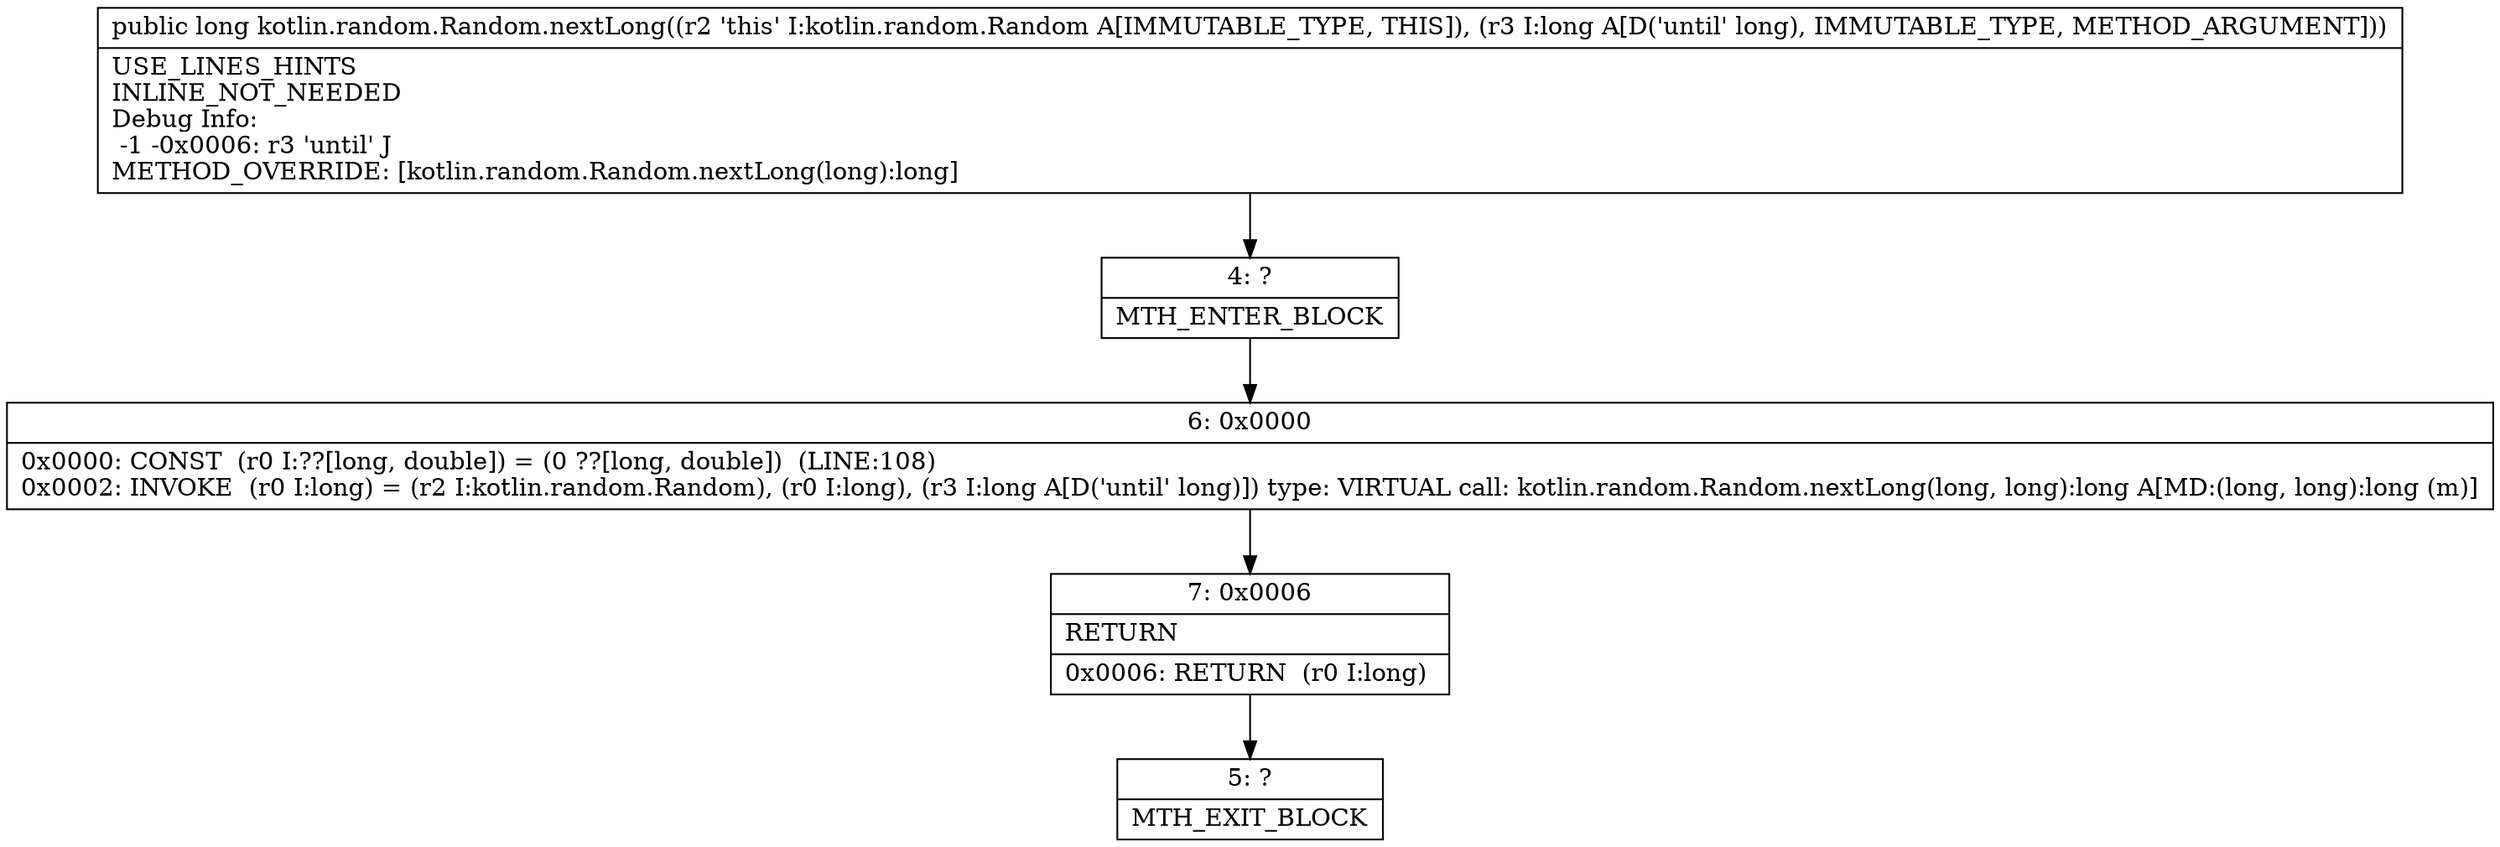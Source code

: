 digraph "CFG forkotlin.random.Random.nextLong(J)J" {
Node_4 [shape=record,label="{4\:\ ?|MTH_ENTER_BLOCK\l}"];
Node_6 [shape=record,label="{6\:\ 0x0000|0x0000: CONST  (r0 I:??[long, double]) = (0 ??[long, double])  (LINE:108)\l0x0002: INVOKE  (r0 I:long) = (r2 I:kotlin.random.Random), (r0 I:long), (r3 I:long A[D('until' long)]) type: VIRTUAL call: kotlin.random.Random.nextLong(long, long):long A[MD:(long, long):long (m)]\l}"];
Node_7 [shape=record,label="{7\:\ 0x0006|RETURN\l|0x0006: RETURN  (r0 I:long) \l}"];
Node_5 [shape=record,label="{5\:\ ?|MTH_EXIT_BLOCK\l}"];
MethodNode[shape=record,label="{public long kotlin.random.Random.nextLong((r2 'this' I:kotlin.random.Random A[IMMUTABLE_TYPE, THIS]), (r3 I:long A[D('until' long), IMMUTABLE_TYPE, METHOD_ARGUMENT]))  | USE_LINES_HINTS\lINLINE_NOT_NEEDED\lDebug Info:\l  \-1 \-0x0006: r3 'until' J\lMETHOD_OVERRIDE: [kotlin.random.Random.nextLong(long):long]\l}"];
MethodNode -> Node_4;Node_4 -> Node_6;
Node_6 -> Node_7;
Node_7 -> Node_5;
}

